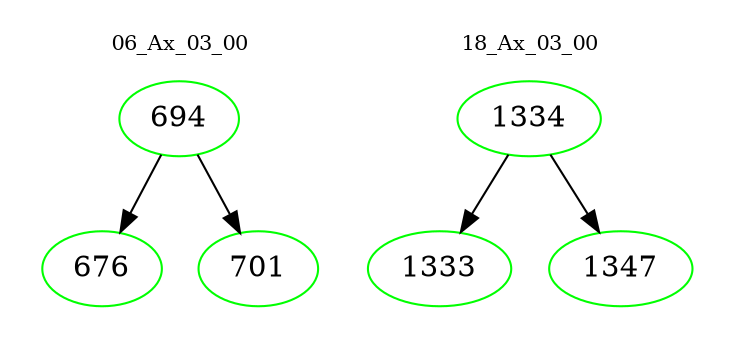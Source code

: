 digraph{
subgraph cluster_0 {
color = white
label = "06_Ax_03_00";
fontsize=10;
T0_694 [label="694", color="green"]
T0_694 -> T0_676 [color="black"]
T0_676 [label="676", color="green"]
T0_694 -> T0_701 [color="black"]
T0_701 [label="701", color="green"]
}
subgraph cluster_1 {
color = white
label = "18_Ax_03_00";
fontsize=10;
T1_1334 [label="1334", color="green"]
T1_1334 -> T1_1333 [color="black"]
T1_1333 [label="1333", color="green"]
T1_1334 -> T1_1347 [color="black"]
T1_1347 [label="1347", color="green"]
}
}
